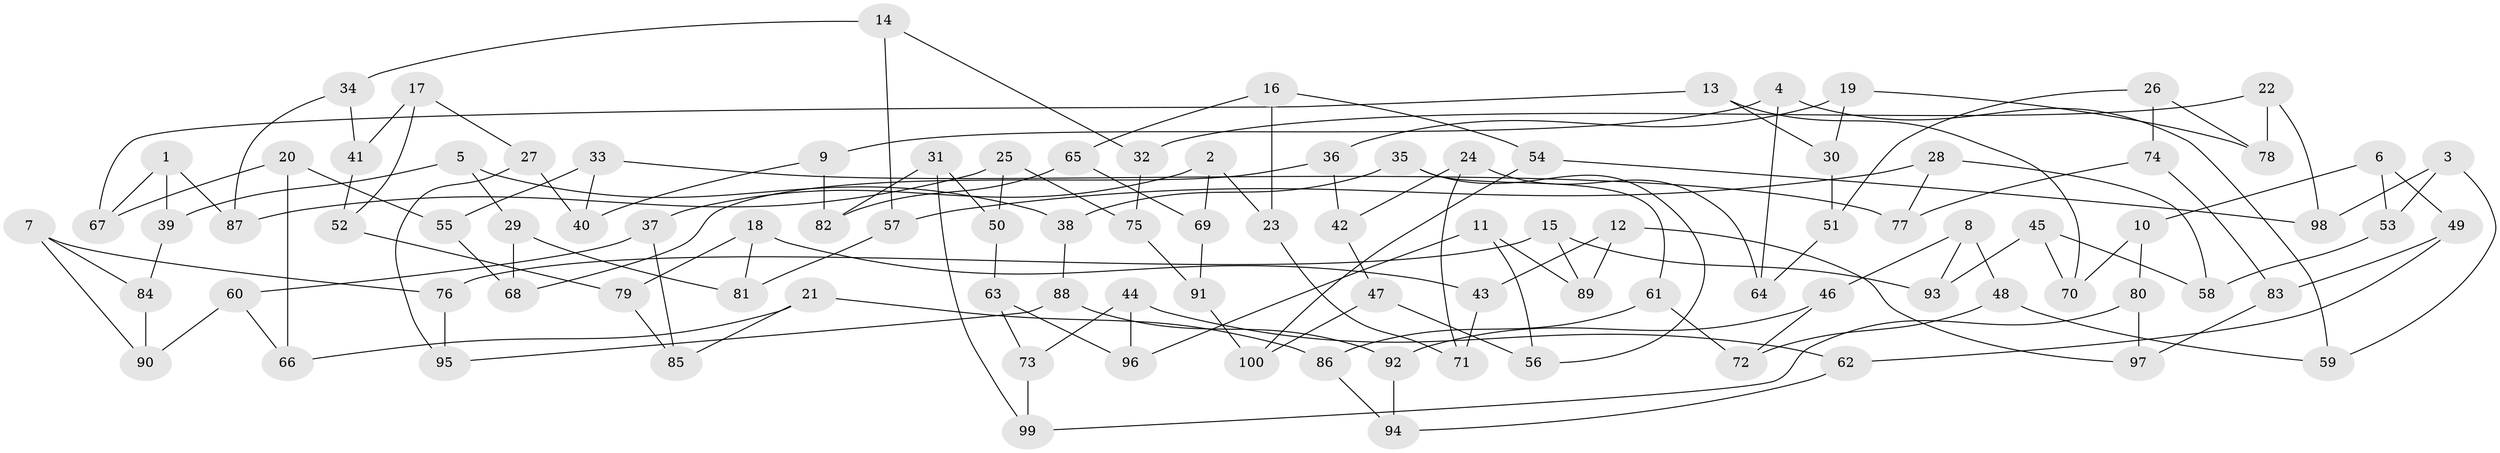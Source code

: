 // Generated by graph-tools (version 1.1) at 2025/11/02/21/25 10:11:15]
// undirected, 100 vertices, 150 edges
graph export_dot {
graph [start="1"]
  node [color=gray90,style=filled];
  1;
  2;
  3;
  4;
  5;
  6;
  7;
  8;
  9;
  10;
  11;
  12;
  13;
  14;
  15;
  16;
  17;
  18;
  19;
  20;
  21;
  22;
  23;
  24;
  25;
  26;
  27;
  28;
  29;
  30;
  31;
  32;
  33;
  34;
  35;
  36;
  37;
  38;
  39;
  40;
  41;
  42;
  43;
  44;
  45;
  46;
  47;
  48;
  49;
  50;
  51;
  52;
  53;
  54;
  55;
  56;
  57;
  58;
  59;
  60;
  61;
  62;
  63;
  64;
  65;
  66;
  67;
  68;
  69;
  70;
  71;
  72;
  73;
  74;
  75;
  76;
  77;
  78;
  79;
  80;
  81;
  82;
  83;
  84;
  85;
  86;
  87;
  88;
  89;
  90;
  91;
  92;
  93;
  94;
  95;
  96;
  97;
  98;
  99;
  100;
  1 -- 39;
  1 -- 87;
  1 -- 67;
  2 -- 23;
  2 -- 69;
  2 -- 37;
  3 -- 98;
  3 -- 59;
  3 -- 53;
  4 -- 59;
  4 -- 64;
  4 -- 9;
  5 -- 39;
  5 -- 38;
  5 -- 29;
  6 -- 10;
  6 -- 49;
  6 -- 53;
  7 -- 90;
  7 -- 84;
  7 -- 76;
  8 -- 46;
  8 -- 48;
  8 -- 93;
  9 -- 82;
  9 -- 40;
  10 -- 80;
  10 -- 70;
  11 -- 89;
  11 -- 56;
  11 -- 96;
  12 -- 89;
  12 -- 97;
  12 -- 43;
  13 -- 30;
  13 -- 70;
  13 -- 67;
  14 -- 32;
  14 -- 57;
  14 -- 34;
  15 -- 89;
  15 -- 93;
  15 -- 76;
  16 -- 23;
  16 -- 65;
  16 -- 54;
  17 -- 41;
  17 -- 27;
  17 -- 52;
  18 -- 81;
  18 -- 43;
  18 -- 79;
  19 -- 36;
  19 -- 78;
  19 -- 30;
  20 -- 55;
  20 -- 67;
  20 -- 66;
  21 -- 66;
  21 -- 86;
  21 -- 85;
  22 -- 78;
  22 -- 98;
  22 -- 32;
  23 -- 71;
  24 -- 64;
  24 -- 42;
  24 -- 71;
  25 -- 75;
  25 -- 87;
  25 -- 50;
  26 -- 51;
  26 -- 74;
  26 -- 78;
  27 -- 95;
  27 -- 40;
  28 -- 77;
  28 -- 58;
  28 -- 57;
  29 -- 68;
  29 -- 81;
  30 -- 51;
  31 -- 99;
  31 -- 50;
  31 -- 82;
  32 -- 75;
  33 -- 40;
  33 -- 77;
  33 -- 55;
  34 -- 87;
  34 -- 41;
  35 -- 56;
  35 -- 38;
  35 -- 61;
  36 -- 68;
  36 -- 42;
  37 -- 60;
  37 -- 85;
  38 -- 88;
  39 -- 84;
  41 -- 52;
  42 -- 47;
  43 -- 71;
  44 -- 96;
  44 -- 62;
  44 -- 73;
  45 -- 93;
  45 -- 58;
  45 -- 70;
  46 -- 92;
  46 -- 72;
  47 -- 100;
  47 -- 56;
  48 -- 59;
  48 -- 72;
  49 -- 83;
  49 -- 62;
  50 -- 63;
  51 -- 64;
  52 -- 79;
  53 -- 58;
  54 -- 98;
  54 -- 100;
  55 -- 68;
  57 -- 81;
  60 -- 90;
  60 -- 66;
  61 -- 72;
  61 -- 86;
  62 -- 94;
  63 -- 96;
  63 -- 73;
  65 -- 82;
  65 -- 69;
  69 -- 91;
  73 -- 99;
  74 -- 77;
  74 -- 83;
  75 -- 91;
  76 -- 95;
  79 -- 85;
  80 -- 97;
  80 -- 99;
  83 -- 97;
  84 -- 90;
  86 -- 94;
  88 -- 95;
  88 -- 92;
  91 -- 100;
  92 -- 94;
}
